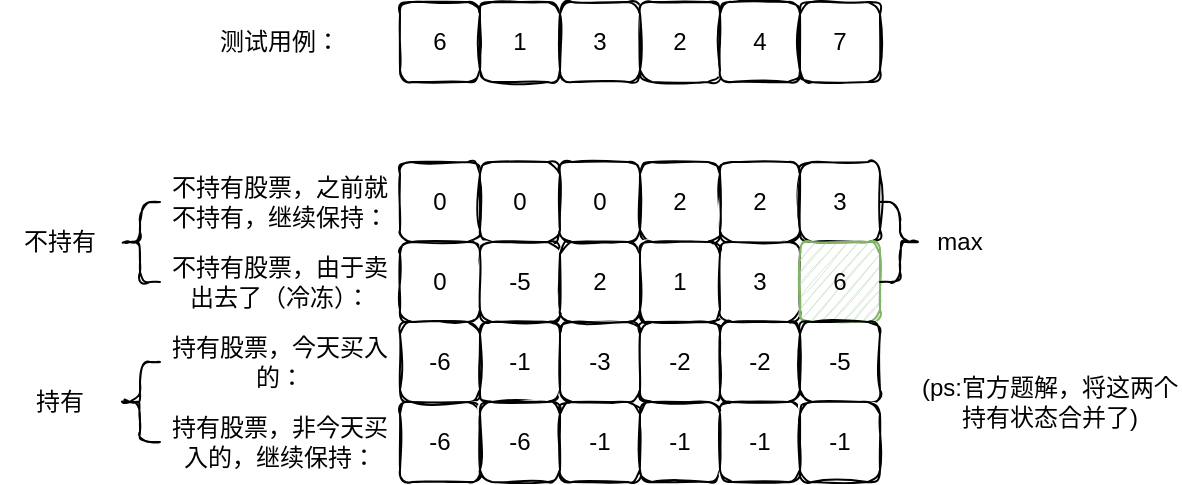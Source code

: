 <mxfile version="14.6.13" type="device"><diagram id="7o3TUIymqEaf2dTRRTKn" name="第 1 页"><mxGraphModel dx="569" dy="337" grid="1" gridSize="10" guides="1" tooltips="1" connect="1" arrows="1" fold="1" page="1" pageScale="1" pageWidth="850" pageHeight="1100" math="0" shadow="0"><root><mxCell id="0"/><mxCell id="1" parent="0"/><mxCell id="zme7GE4bze3COLZJnt4p-1" value="6" style="rounded=1;whiteSpace=wrap;html=1;sketch=1;" vertex="1" parent="1"><mxGeometry x="200" y="40" width="40" height="40" as="geometry"/></mxCell><mxCell id="zme7GE4bze3COLZJnt4p-2" value="1" style="rounded=1;whiteSpace=wrap;html=1;sketch=1;" vertex="1" parent="1"><mxGeometry x="240" y="40" width="40" height="40" as="geometry"/></mxCell><mxCell id="zme7GE4bze3COLZJnt4p-3" value="3" style="rounded=1;whiteSpace=wrap;html=1;sketch=1;" vertex="1" parent="1"><mxGeometry x="280" y="40" width="40" height="40" as="geometry"/></mxCell><mxCell id="zme7GE4bze3COLZJnt4p-4" value="2" style="rounded=1;whiteSpace=wrap;html=1;sketch=1;" vertex="1" parent="1"><mxGeometry x="320" y="40" width="40" height="40" as="geometry"/></mxCell><mxCell id="zme7GE4bze3COLZJnt4p-5" value="4" style="rounded=1;whiteSpace=wrap;html=1;sketch=1;" vertex="1" parent="1"><mxGeometry x="360" y="40" width="40" height="40" as="geometry"/></mxCell><mxCell id="zme7GE4bze3COLZJnt4p-6" value="7" style="rounded=1;whiteSpace=wrap;html=1;sketch=1;" vertex="1" parent="1"><mxGeometry x="400" y="40" width="40" height="40" as="geometry"/></mxCell><mxCell id="zme7GE4bze3COLZJnt4p-7" value="0" style="rounded=1;whiteSpace=wrap;html=1;sketch=1;" vertex="1" parent="1"><mxGeometry x="200" y="120" width="40" height="40" as="geometry"/></mxCell><mxCell id="zme7GE4bze3COLZJnt4p-8" value="0" style="rounded=1;whiteSpace=wrap;html=1;sketch=1;" vertex="1" parent="1"><mxGeometry x="240" y="120" width="40" height="40" as="geometry"/></mxCell><mxCell id="zme7GE4bze3COLZJnt4p-9" value="0" style="rounded=1;whiteSpace=wrap;html=1;sketch=1;" vertex="1" parent="1"><mxGeometry x="280" y="120" width="40" height="40" as="geometry"/></mxCell><mxCell id="zme7GE4bze3COLZJnt4p-10" value="2" style="rounded=1;whiteSpace=wrap;html=1;sketch=1;" vertex="1" parent="1"><mxGeometry x="320" y="120" width="40" height="40" as="geometry"/></mxCell><mxCell id="zme7GE4bze3COLZJnt4p-11" value="2" style="rounded=1;whiteSpace=wrap;html=1;sketch=1;" vertex="1" parent="1"><mxGeometry x="360" y="120" width="40" height="40" as="geometry"/></mxCell><mxCell id="zme7GE4bze3COLZJnt4p-12" value="3" style="rounded=1;whiteSpace=wrap;html=1;sketch=1;" vertex="1" parent="1"><mxGeometry x="400" y="120" width="40" height="40" as="geometry"/></mxCell><mxCell id="zme7GE4bze3COLZJnt4p-25" value="0" style="rounded=1;whiteSpace=wrap;html=1;sketch=1;" vertex="1" parent="1"><mxGeometry x="200" y="160" width="40" height="40" as="geometry"/></mxCell><mxCell id="zme7GE4bze3COLZJnt4p-26" value="-5" style="rounded=1;whiteSpace=wrap;html=1;sketch=1;" vertex="1" parent="1"><mxGeometry x="240" y="160" width="40" height="40" as="geometry"/></mxCell><mxCell id="zme7GE4bze3COLZJnt4p-27" value="2" style="rounded=1;whiteSpace=wrap;html=1;sketch=1;" vertex="1" parent="1"><mxGeometry x="280" y="160" width="40" height="40" as="geometry"/></mxCell><mxCell id="zme7GE4bze3COLZJnt4p-28" value="1" style="rounded=1;whiteSpace=wrap;html=1;sketch=1;" vertex="1" parent="1"><mxGeometry x="320" y="160" width="40" height="40" as="geometry"/></mxCell><mxCell id="zme7GE4bze3COLZJnt4p-29" value="3" style="rounded=1;whiteSpace=wrap;html=1;sketch=1;" vertex="1" parent="1"><mxGeometry x="360" y="160" width="40" height="40" as="geometry"/></mxCell><mxCell id="zme7GE4bze3COLZJnt4p-30" value="6" style="rounded=1;whiteSpace=wrap;html=1;sketch=1;fillColor=#d5e8d4;strokeColor=#82b366;" vertex="1" parent="1"><mxGeometry x="400" y="160" width="40" height="40" as="geometry"/></mxCell><mxCell id="zme7GE4bze3COLZJnt4p-31" value="-6" style="rounded=1;whiteSpace=wrap;html=1;sketch=1;" vertex="1" parent="1"><mxGeometry x="200" y="200" width="40" height="40" as="geometry"/></mxCell><mxCell id="zme7GE4bze3COLZJnt4p-32" value="-1" style="rounded=1;whiteSpace=wrap;html=1;sketch=1;" vertex="1" parent="1"><mxGeometry x="240" y="200" width="40" height="40" as="geometry"/></mxCell><mxCell id="zme7GE4bze3COLZJnt4p-33" value="-3" style="rounded=1;whiteSpace=wrap;html=1;sketch=1;" vertex="1" parent="1"><mxGeometry x="280" y="200" width="40" height="40" as="geometry"/></mxCell><mxCell id="zme7GE4bze3COLZJnt4p-34" value="-2" style="rounded=1;whiteSpace=wrap;html=1;sketch=1;" vertex="1" parent="1"><mxGeometry x="320" y="200" width="40" height="40" as="geometry"/></mxCell><mxCell id="zme7GE4bze3COLZJnt4p-35" value="-2" style="rounded=1;whiteSpace=wrap;html=1;sketch=1;" vertex="1" parent="1"><mxGeometry x="360" y="200" width="40" height="40" as="geometry"/></mxCell><mxCell id="zme7GE4bze3COLZJnt4p-36" value="-5" style="rounded=1;whiteSpace=wrap;html=1;sketch=1;" vertex="1" parent="1"><mxGeometry x="400" y="200" width="40" height="40" as="geometry"/></mxCell><mxCell id="zme7GE4bze3COLZJnt4p-37" value="-6" style="rounded=1;whiteSpace=wrap;html=1;sketch=1;" vertex="1" parent="1"><mxGeometry x="200" y="240" width="40" height="40" as="geometry"/></mxCell><mxCell id="zme7GE4bze3COLZJnt4p-38" value="-6" style="rounded=1;whiteSpace=wrap;html=1;sketch=1;" vertex="1" parent="1"><mxGeometry x="240" y="240" width="40" height="40" as="geometry"/></mxCell><mxCell id="zme7GE4bze3COLZJnt4p-39" value="-1" style="rounded=1;whiteSpace=wrap;html=1;sketch=1;" vertex="1" parent="1"><mxGeometry x="280" y="240" width="40" height="40" as="geometry"/></mxCell><mxCell id="zme7GE4bze3COLZJnt4p-40" value="-1" style="rounded=1;whiteSpace=wrap;html=1;sketch=1;" vertex="1" parent="1"><mxGeometry x="320" y="240" width="40" height="40" as="geometry"/></mxCell><mxCell id="zme7GE4bze3COLZJnt4p-41" value="-1" style="rounded=1;whiteSpace=wrap;html=1;sketch=1;" vertex="1" parent="1"><mxGeometry x="360" y="240" width="40" height="40" as="geometry"/></mxCell><mxCell id="zme7GE4bze3COLZJnt4p-42" value="-1" style="rounded=1;whiteSpace=wrap;html=1;sketch=1;" vertex="1" parent="1"><mxGeometry x="400" y="240" width="40" height="40" as="geometry"/></mxCell><mxCell id="zme7GE4bze3COLZJnt4p-43" value="测试用例：" style="text;html=1;strokeColor=none;fillColor=none;align=center;verticalAlign=middle;whiteSpace=wrap;rounded=0;sketch=1;" vertex="1" parent="1"><mxGeometry x="80" y="50" width="120" height="20" as="geometry"/></mxCell><mxCell id="zme7GE4bze3COLZJnt4p-44" value="不持有股票，之前就不持有，继续保持：" style="text;html=1;strokeColor=none;fillColor=none;align=center;verticalAlign=middle;whiteSpace=wrap;rounded=0;sketch=1;" vertex="1" parent="1"><mxGeometry x="80" y="130" width="120" height="20" as="geometry"/></mxCell><mxCell id="zme7GE4bze3COLZJnt4p-45" value="不持有股票，由于卖出去了（冷冻）：" style="text;html=1;strokeColor=none;fillColor=none;align=center;verticalAlign=middle;whiteSpace=wrap;rounded=0;sketch=1;" vertex="1" parent="1"><mxGeometry x="80" y="170" width="120" height="20" as="geometry"/></mxCell><mxCell id="zme7GE4bze3COLZJnt4p-46" value="持有股票，今天买入的：" style="text;html=1;strokeColor=none;fillColor=none;align=center;verticalAlign=middle;whiteSpace=wrap;rounded=0;sketch=1;" vertex="1" parent="1"><mxGeometry x="80" y="210" width="120" height="20" as="geometry"/></mxCell><mxCell id="zme7GE4bze3COLZJnt4p-47" value="持有股票，非今天买入的，继续保持：" style="text;html=1;strokeColor=none;fillColor=none;align=center;verticalAlign=middle;whiteSpace=wrap;rounded=0;sketch=1;" vertex="1" parent="1"><mxGeometry x="80" y="250" width="120" height="20" as="geometry"/></mxCell><mxCell id="zme7GE4bze3COLZJnt4p-48" value="" style="shape=curlyBracket;whiteSpace=wrap;html=1;rounded=1;flipH=1;sketch=1;" vertex="1" parent="1"><mxGeometry x="440" y="140" width="20" height="40" as="geometry"/></mxCell><mxCell id="zme7GE4bze3COLZJnt4p-49" value="max" style="text;html=1;strokeColor=none;fillColor=none;align=center;verticalAlign=middle;whiteSpace=wrap;rounded=0;sketch=1;" vertex="1" parent="1"><mxGeometry x="460" y="150" width="40" height="20" as="geometry"/></mxCell><mxCell id="zme7GE4bze3COLZJnt4p-50" value="(ps:官方题解，将这两个持有状态合并了)" style="text;html=1;strokeColor=none;fillColor=none;align=center;verticalAlign=middle;whiteSpace=wrap;rounded=0;sketch=1;" vertex="1" parent="1"><mxGeometry x="460" y="230" width="130" height="20" as="geometry"/></mxCell><mxCell id="zme7GE4bze3COLZJnt4p-51" value="" style="shape=curlyBracket;whiteSpace=wrap;html=1;rounded=1;sketch=1;" vertex="1" parent="1"><mxGeometry x="60" y="140" width="20" height="40" as="geometry"/></mxCell><mxCell id="zme7GE4bze3COLZJnt4p-52" value="" style="shape=curlyBracket;whiteSpace=wrap;html=1;rounded=1;sketch=1;" vertex="1" parent="1"><mxGeometry x="60" y="220" width="20" height="40" as="geometry"/></mxCell><mxCell id="zme7GE4bze3COLZJnt4p-53" value="不持有" style="text;html=1;strokeColor=none;fillColor=none;align=center;verticalAlign=middle;whiteSpace=wrap;rounded=0;sketch=1;" vertex="1" parent="1"><mxGeometry y="150" width="60" height="20" as="geometry"/></mxCell><mxCell id="zme7GE4bze3COLZJnt4p-54" value="持有" style="text;html=1;strokeColor=none;fillColor=none;align=center;verticalAlign=middle;whiteSpace=wrap;rounded=0;sketch=1;" vertex="1" parent="1"><mxGeometry y="230" width="60" height="20" as="geometry"/></mxCell></root></mxGraphModel></diagram></mxfile>